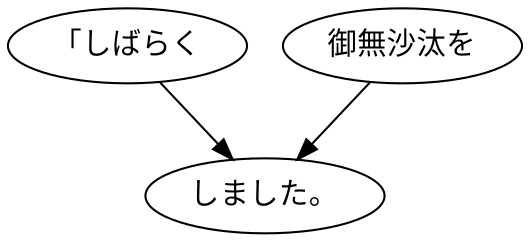 digraph graph396 {
	node0 [label="「しばらく"];
	node1 [label="御無沙汰を"];
	node2 [label="しました。"];
	node0 -> node2;
	node1 -> node2;
}
